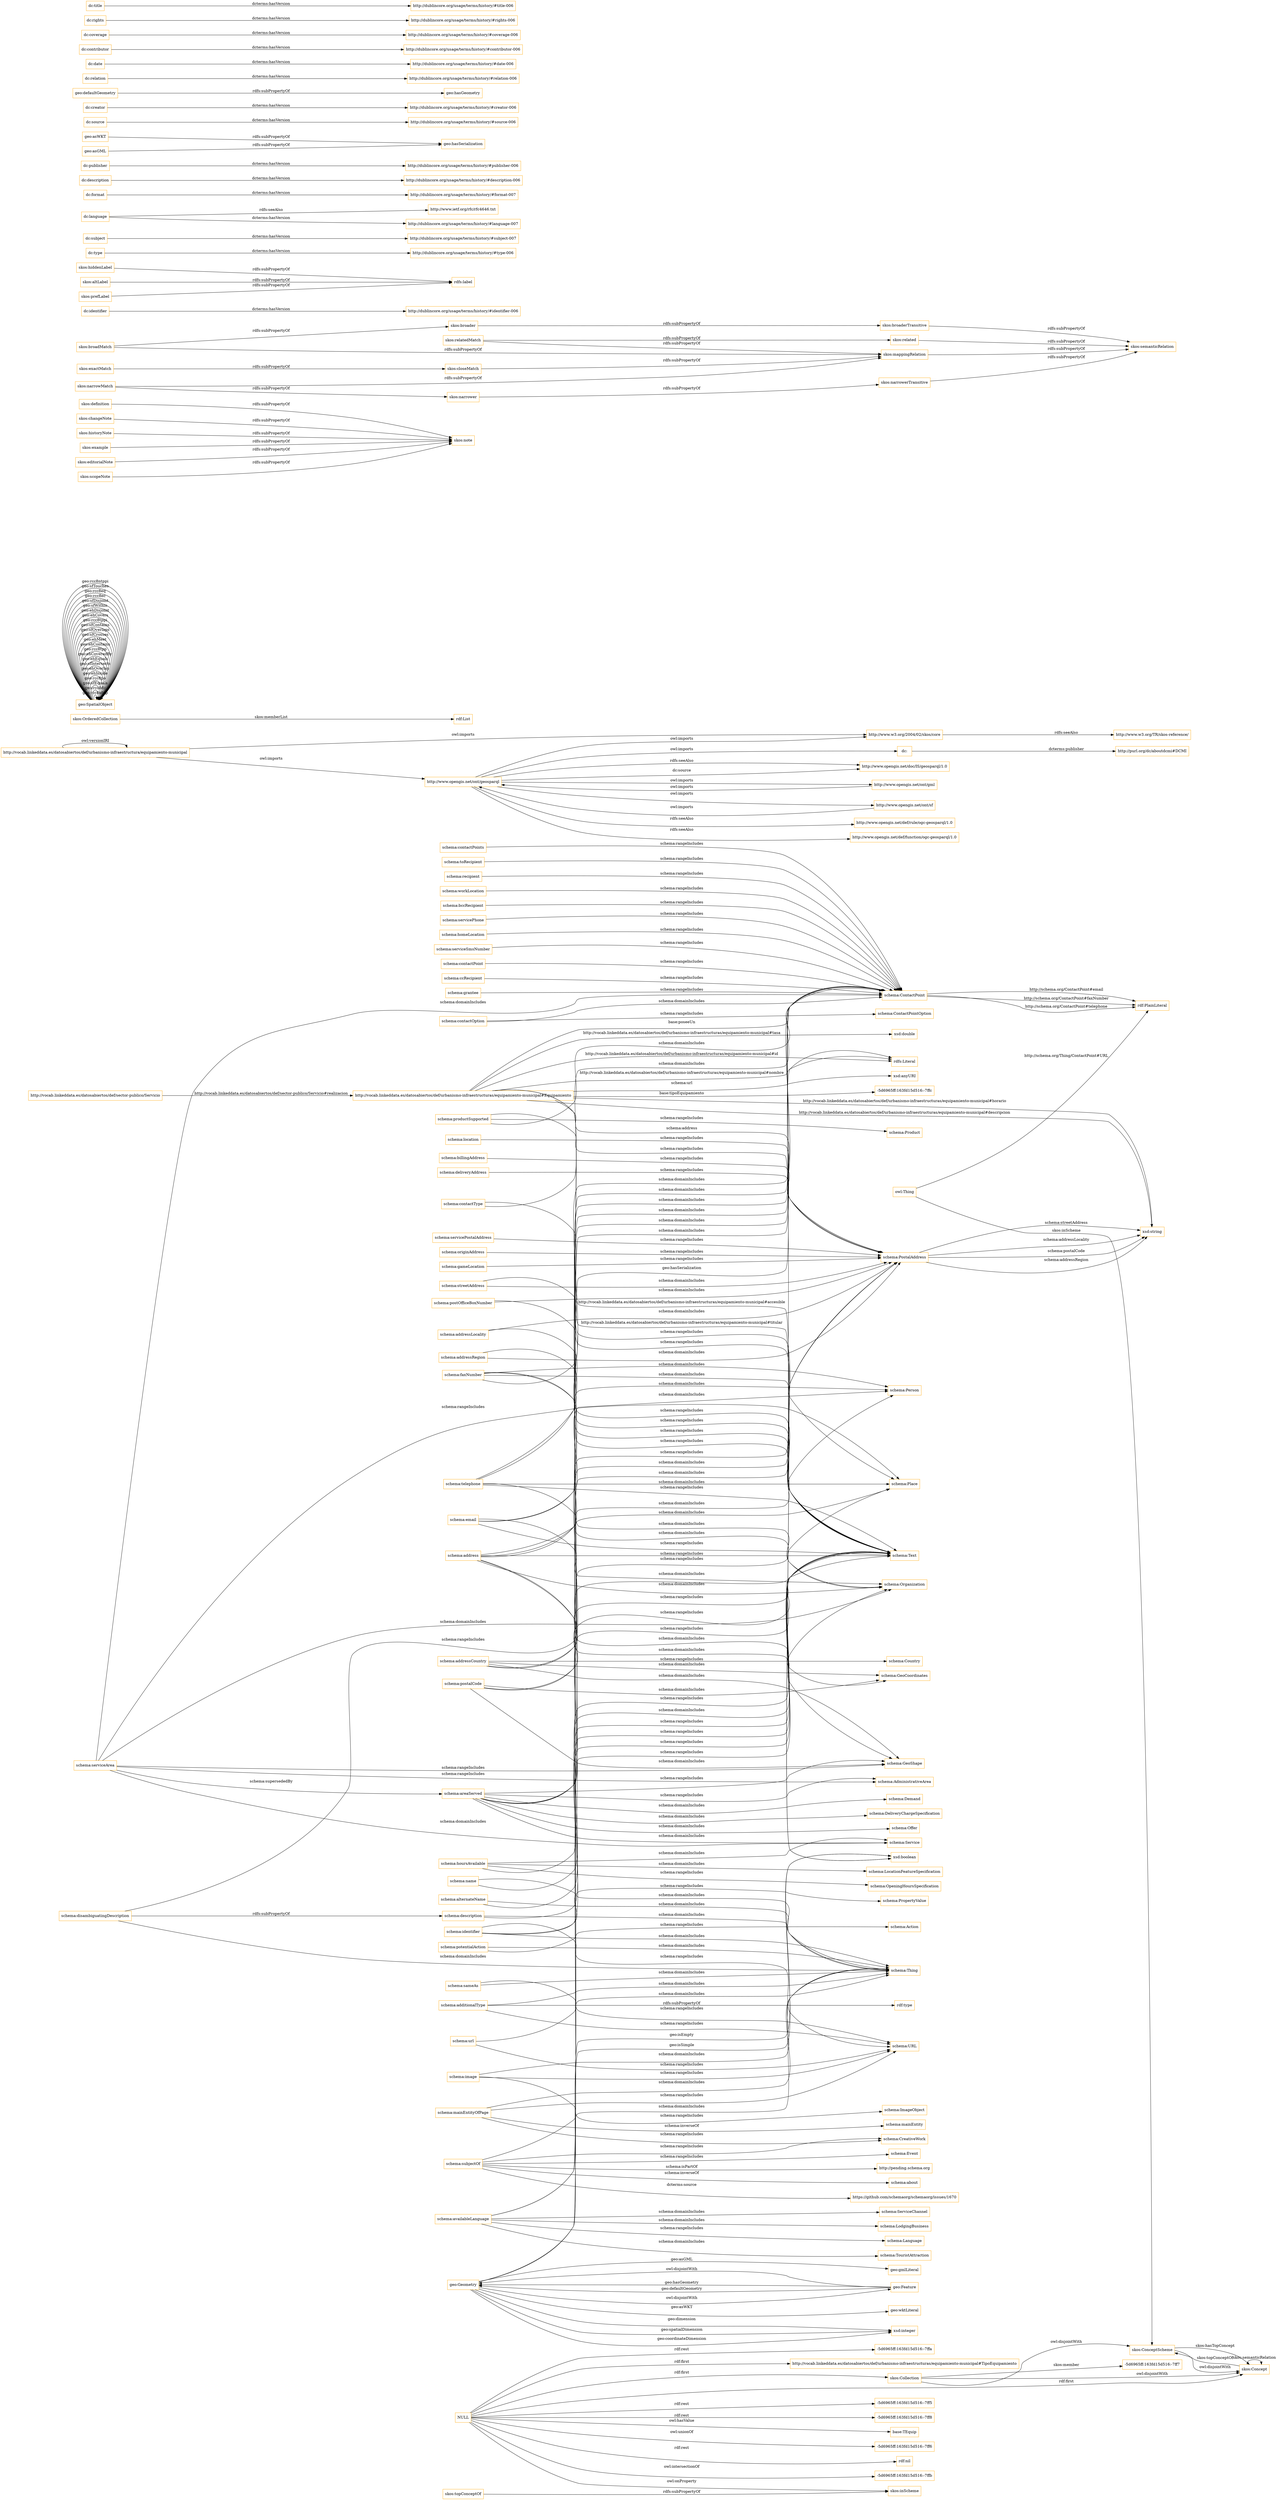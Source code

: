digraph ar2dtool_diagram { 
rankdir=LR;
size="1501"
node [shape = rectangle, color="orange"]; "http://vocab.linkeddata.es/datosabiertos/def/urbanismo-infraestructuras/equipamiento-municipal#TipoEquipamiento" "schema:PostalAddress" "schema:ContactPoint" "-5d6965ff:163fd15d516:-7ffc" "schema:Thing" "http://www.opengis.net/ont/geosparql" "http://vocab.linkeddata.es/datosabiertos/def/sector-publico/Servicio" "http://vocab.linkeddata.es/datosabiertos/def/urbanismo-infraestructuras/equipamiento-municipal#Equipamiento" "-5d6965ff:163fd15d516:-7ff7" "skos:OrderedCollection" "skos:Collection" "skos:ConceptScheme" "skos:Concept" "geo:Feature" "geo:Geometry" "geo:SpatialObject" ; /*classes style*/
	"schema:email" -> "schema:Text" [ label = "schema:rangeIncludes" ];
	"schema:email" -> "schema:Person" [ label = "schema:domainIncludes" ];
	"schema:email" -> "schema:Organization" [ label = "schema:domainIncludes" ];
	"schema:email" -> "schema:ContactPoint" [ label = "schema:domainIncludes" ];
	"skos:definition" -> "skos:note" [ label = "rdfs:subPropertyOf" ];
	"skos:relatedMatch" -> "skos:related" [ label = "rdfs:subPropertyOf" ];
	"skos:relatedMatch" -> "skos:mappingRelation" [ label = "rdfs:subPropertyOf" ];
	"schema:addressLocality" -> "schema:Text" [ label = "schema:rangeIncludes" ];
	"schema:addressLocality" -> "schema:PostalAddress" [ label = "schema:domainIncludes" ];
	"dc:identifier" -> "http://dublincore.org/usage/terms/history/#identifier-006" [ label = "dcterms:hasVersion" ];
	"schema:addressCountry" -> "schema:Text" [ label = "schema:rangeIncludes" ];
	"schema:addressCountry" -> "schema:Country" [ label = "schema:rangeIncludes" ];
	"schema:addressCountry" -> "schema:PostalAddress" [ label = "schema:domainIncludes" ];
	"schema:addressCountry" -> "schema:GeoShape" [ label = "schema:domainIncludes" ];
	"schema:addressCountry" -> "schema:GeoCoordinates" [ label = "schema:domainIncludes" ];
	"skos:changeNote" -> "skos:note" [ label = "rdfs:subPropertyOf" ];
	"http://vocab.linkeddata.es/datosabiertos/def/urbanismo-infraestructura/equipamiento-municipal" -> "http://vocab.linkeddata.es/datosabiertos/def/urbanismo-infraestructura/equipamiento-municipal" [ label = "owl:versionIRI" ];
	"http://vocab.linkeddata.es/datosabiertos/def/urbanismo-infraestructura/equipamiento-municipal" -> "http://www.w3.org/2004/02/skos/core" [ label = "owl:imports" ];
	"http://vocab.linkeddata.es/datosabiertos/def/urbanismo-infraestructura/equipamiento-municipal" -> "http://www.opengis.net/ont/geosparql" [ label = "owl:imports" ];
	"skos:hiddenLabel" -> "rdfs:label" [ label = "rdfs:subPropertyOf" ];
	"dc:type" -> "http://dublincore.org/usage/terms/history/#type-006" [ label = "dcterms:hasVersion" ];
	"skos:related" -> "skos:semanticRelation" [ label = "rdfs:subPropertyOf" ];
	"dc:subject" -> "http://dublincore.org/usage/terms/history/#subject-007" [ label = "dcterms:hasVersion" ];
	"schema:addressRegion" -> "schema:Text" [ label = "schema:rangeIncludes" ];
	"schema:addressRegion" -> "schema:PostalAddress" [ label = "schema:domainIncludes" ];
	"geo:Feature" -> "geo:Geometry" [ label = "owl:disjointWith" ];
	"dc:language" -> "http://www.ietf.org/rfc/rfc4646.txt" [ label = "rdfs:seeAlso" ];
	"dc:language" -> "http://dublincore.org/usage/terms/history/#language-007" [ label = "dcterms:hasVersion" ];
	"schema:potentialAction" -> "schema:Action" [ label = "schema:rangeIncludes" ];
	"schema:potentialAction" -> "schema:Thing" [ label = "schema:domainIncludes" ];
	"schema:contactPoints" -> "schema:ContactPoint" [ label = "schema:rangeIncludes" ];
	"schema:toRecipient" -> "schema:ContactPoint" [ label = "schema:rangeIncludes" ];
	"schema:postOfficeBoxNumber" -> "schema:Text" [ label = "schema:rangeIncludes" ];
	"schema:postOfficeBoxNumber" -> "schema:PostalAddress" [ label = "schema:domainIncludes" ];
	"schema:mainEntityOfPage" -> "schema:URL" [ label = "schema:rangeIncludes" ];
	"schema:mainEntityOfPage" -> "schema:CreativeWork" [ label = "schema:rangeIncludes" ];
	"schema:mainEntityOfPage" -> "schema:mainEntity" [ label = "schema:inverseOf" ];
	"schema:mainEntityOfPage" -> "schema:Thing" [ label = "schema:domainIncludes" ];
	"schema:disambiguatingDescription" -> "schema:description" [ label = "rdfs:subPropertyOf" ];
	"schema:disambiguatingDescription" -> "schema:Text" [ label = "schema:rangeIncludes" ];
	"schema:disambiguatingDescription" -> "schema:Thing" [ label = "schema:domainIncludes" ];
	"dc:format" -> "http://dublincore.org/usage/terms/history/#format-007" [ label = "dcterms:hasVersion" ];
	"schema:name" -> "schema:Text" [ label = "schema:rangeIncludes" ];
	"schema:name" -> "schema:Thing" [ label = "schema:domainIncludes" ];
	"schema:location" -> "schema:PostalAddress" [ label = "schema:rangeIncludes" ];
	"skos:ConceptScheme" -> "skos:Concept" [ label = "owl:disjointWith" ];
	"schema:productSupported" -> "schema:Text" [ label = "schema:rangeIncludes" ];
	"schema:productSupported" -> "schema:Product" [ label = "schema:rangeIncludes" ];
	"schema:productSupported" -> "schema:ContactPoint" [ label = "schema:domainIncludes" ];
	"schema:recipient" -> "schema:ContactPoint" [ label = "schema:rangeIncludes" ];
	"schema:contactType" -> "schema:Text" [ label = "schema:rangeIncludes" ];
	"schema:contactType" -> "schema:ContactPoint" [ label = "schema:domainIncludes" ];
	"skos:altLabel" -> "rdfs:label" [ label = "rdfs:subPropertyOf" ];
	"dc:" -> "http://purl.org/dc/aboutdcmi#DCMI" [ label = "dcterms:publisher" ];
	"schema:billingAddress" -> "schema:PostalAddress" [ label = "schema:rangeIncludes" ];
	"dc:description" -> "http://dublincore.org/usage/terms/history/#description-006" [ label = "dcterms:hasVersion" ];
	"skos:broader" -> "skos:broaderTransitive" [ label = "rdfs:subPropertyOf" ];
	"dc:publisher" -> "http://dublincore.org/usage/terms/history/#publisher-006" [ label = "dcterms:hasVersion" ];
	"geo:asWKT" -> "geo:hasSerialization" [ label = "rdfs:subPropertyOf" ];
	"skos:narrower" -> "skos:narrowerTransitive" [ label = "rdfs:subPropertyOf" ];
	"schema:workLocation" -> "schema:ContactPoint" [ label = "schema:rangeIncludes" ];
	"schema:postalCode" -> "schema:Text" [ label = "schema:rangeIncludes" ];
	"schema:postalCode" -> "schema:PostalAddress" [ label = "schema:domainIncludes" ];
	"schema:postalCode" -> "schema:GeoShape" [ label = "schema:domainIncludes" ];
	"schema:postalCode" -> "schema:GeoCoordinates" [ label = "schema:domainIncludes" ];
	"dc:source" -> "http://dublincore.org/usage/terms/history/#source-006" [ label = "dcterms:hasVersion" ];
	"skos:broaderTransitive" -> "skos:semanticRelation" [ label = "rdfs:subPropertyOf" ];
	"dc:creator" -> "http://dublincore.org/usage/terms/history/#creator-006" [ label = "dcterms:hasVersion" ];
	"schema:deliveryAddress" -> "schema:PostalAddress" [ label = "schema:rangeIncludes" ];
	"schema:sameAs" -> "schema:URL" [ label = "schema:rangeIncludes" ];
	"schema:sameAs" -> "schema:Thing" [ label = "schema:domainIncludes" ];
	"schema:faxNumber" -> "schema:Text" [ label = "schema:rangeIncludes" ];
	"schema:faxNumber" -> "schema:Place" [ label = "schema:domainIncludes" ];
	"schema:faxNumber" -> "schema:Person" [ label = "schema:domainIncludes" ];
	"schema:faxNumber" -> "schema:Organization" [ label = "schema:domainIncludes" ];
	"schema:faxNumber" -> "schema:ContactPoint" [ label = "schema:domainIncludes" ];
	"skos:historyNote" -> "skos:note" [ label = "rdfs:subPropertyOf" ];
	"schema:serviceArea" -> "schema:areaServed" [ label = "schema:supersededBy" ];
	"schema:serviceArea" -> "schema:Place" [ label = "schema:rangeIncludes" ];
	"schema:serviceArea" -> "schema:GeoShape" [ label = "schema:rangeIncludes" ];
	"schema:serviceArea" -> "schema:AdministrativeArea" [ label = "schema:rangeIncludes" ];
	"schema:serviceArea" -> "schema:Service" [ label = "schema:domainIncludes" ];
	"schema:serviceArea" -> "schema:Organization" [ label = "schema:domainIncludes" ];
	"schema:serviceArea" -> "schema:ContactPoint" [ label = "schema:domainIncludes" ];
	"schema:contactOption" -> "schema:ContactPointOption" [ label = "schema:rangeIncludes" ];
	"schema:contactOption" -> "schema:ContactPoint" [ label = "schema:domainIncludes" ];
	"schema:description" -> "schema:Text" [ label = "schema:rangeIncludes" ];
	"schema:description" -> "schema:Thing" [ label = "schema:domainIncludes" ];
	"geo:asGML" -> "geo:hasSerialization" [ label = "rdfs:subPropertyOf" ];
	"schema:servicePostalAddress" -> "schema:PostalAddress" [ label = "schema:rangeIncludes" ];
	"schema:additionalType" -> "rdf:type" [ label = "rdfs:subPropertyOf" ];
	"schema:additionalType" -> "schema:URL" [ label = "schema:rangeIncludes" ];
	"schema:additionalType" -> "schema:Thing" [ label = "schema:domainIncludes" ];
	"skos:broadMatch" -> "skos:broader" [ label = "rdfs:subPropertyOf" ];
	"skos:broadMatch" -> "skos:mappingRelation" [ label = "rdfs:subPropertyOf" ];
	"http://www.opengis.net/ont/geosparql" -> "http://www.opengis.net/doc/IS/geosparql/1.0" [ label = "rdfs:seeAlso" ];
	"http://www.opengis.net/ont/geosparql" -> "http://www.opengis.net/ont/gml" [ label = "owl:imports" ];
	"http://www.opengis.net/ont/geosparql" -> "http://www.opengis.net/ont/sf" [ label = "owl:imports" ];
	"http://www.opengis.net/ont/geosparql" -> "http://www.opengis.net/def/rule/ogc-geosparql/1.0" [ label = "rdfs:seeAlso" ];
	"http://www.opengis.net/ont/geosparql" -> "http://www.opengis.net/doc/IS/geosparql/1.0" [ label = "dc:source" ];
	"http://www.opengis.net/ont/geosparql" -> "dc:" [ label = "owl:imports" ];
	"http://www.opengis.net/ont/geosparql" -> "http://www.w3.org/2004/02/skos/core" [ label = "owl:imports" ];
	"http://www.opengis.net/ont/geosparql" -> "http://www.opengis.net/def/function/ogc-geosparql/1.0" [ label = "rdfs:seeAlso" ];
	"http://www.opengis.net/ont/sf" -> "http://www.opengis.net/ont/geosparql" [ label = "owl:imports" ];
	"http://www.w3.org/2004/02/skos/core" -> "http://www.w3.org/TR/skos-reference/" [ label = "rdfs:seeAlso" ];
	"schema:url" -> "schema:URL" [ label = "schema:rangeIncludes" ];
	"schema:url" -> "schema:Thing" [ label = "schema:domainIncludes" ];
	"schema:originAddress" -> "schema:PostalAddress" [ label = "schema:rangeIncludes" ];
	"schema:streetAddress" -> "schema:Text" [ label = "schema:rangeIncludes" ];
	"schema:streetAddress" -> "schema:PostalAddress" [ label = "schema:domainIncludes" ];
	"schema:gameLocation" -> "schema:PostalAddress" [ label = "schema:rangeIncludes" ];
	"schema:bccRecipient" -> "schema:ContactPoint" [ label = "schema:rangeIncludes" ];
	"schema:identifier" -> "schema:URL" [ label = "schema:rangeIncludes" ];
	"schema:identifier" -> "schema:Text" [ label = "schema:rangeIncludes" ];
	"schema:identifier" -> "schema:PropertyValue" [ label = "schema:rangeIncludes" ];
	"schema:identifier" -> "schema:Thing" [ label = "schema:domainIncludes" ];
	"skos:narrowerTransitive" -> "skos:semanticRelation" [ label = "rdfs:subPropertyOf" ];
	"schema:alternateName" -> "schema:Text" [ label = "schema:rangeIncludes" ];
	"schema:alternateName" -> "schema:Thing" [ label = "schema:domainIncludes" ];
	"NULL" -> "-5d6965ff:163fd15d516:-7ff5" [ label = "rdf:rest" ];
	"NULL" -> "-5d6965ff:163fd15d516:-7ff8" [ label = "rdf:rest" ];
	"NULL" -> "base:TEquip" [ label = "owl:hasValue" ];
	"NULL" -> "-5d6965ff:163fd15d516:-7ff6" [ label = "owl:unionOf" ];
	"NULL" -> "skos:Concept" [ label = "rdf:first" ];
	"NULL" -> "http://vocab.linkeddata.es/datosabiertos/def/urbanismo-infraestructuras/equipamiento-municipal#TipoEquipamiento" [ label = "rdf:first" ];
	"NULL" -> "rdf:nil" [ label = "rdf:rest" ];
	"NULL" -> "-5d6965ff:163fd15d516:-7ffb" [ label = "owl:intersectionOf" ];
	"NULL" -> "-5d6965ff:163fd15d516:-7ffa" [ label = "rdf:rest" ];
	"NULL" -> "skos:Collection" [ label = "rdf:first" ];
	"NULL" -> "skos:inScheme" [ label = "owl:onProperty" ];
	"schema:servicePhone" -> "schema:ContactPoint" [ label = "schema:rangeIncludes" ];
	"geo:defaultGeometry" -> "geo:hasGeometry" [ label = "rdfs:subPropertyOf" ];
	"skos:prefLabel" -> "rdfs:label" [ label = "rdfs:subPropertyOf" ];
	"dc:relation" -> "http://dublincore.org/usage/terms/history/#relation-006" [ label = "dcterms:hasVersion" ];
	"skos:narrowMatch" -> "skos:narrower" [ label = "rdfs:subPropertyOf" ];
	"skos:narrowMatch" -> "skos:mappingRelation" [ label = "rdfs:subPropertyOf" ];
	"schema:homeLocation" -> "schema:ContactPoint" [ label = "schema:rangeIncludes" ];
	"skos:example" -> "skos:note" [ label = "rdfs:subPropertyOf" ];
	"schema:serviceSmsNumber" -> "schema:ContactPoint" [ label = "schema:rangeIncludes" ];
	"schema:contactPoint" -> "schema:ContactPoint" [ label = "schema:rangeIncludes" ];
	"schema:ccRecipient" -> "schema:ContactPoint" [ label = "schema:rangeIncludes" ];
	"dc:date" -> "http://dublincore.org/usage/terms/history/#date-006" [ label = "dcterms:hasVersion" ];
	"schema:grantee" -> "schema:ContactPoint" [ label = "schema:rangeIncludes" ];
	"schema:areaServed" -> "schema:Demand" [ label = "schema:domainIncludes" ];
	"schema:areaServed" -> "schema:Place" [ label = "schema:rangeIncludes" ];
	"schema:areaServed" -> "schema:Organization" [ label = "schema:domainIncludes" ];
	"schema:areaServed" -> "schema:AdministrativeArea" [ label = "schema:rangeIncludes" ];
	"schema:areaServed" -> "schema:GeoShape" [ label = "schema:rangeIncludes" ];
	"schema:areaServed" -> "schema:DeliveryChargeSpecification" [ label = "schema:domainIncludes" ];
	"schema:areaServed" -> "schema:Offer" [ label = "schema:domainIncludes" ];
	"schema:areaServed" -> "schema:Text" [ label = "schema:rangeIncludes" ];
	"schema:areaServed" -> "schema:ContactPoint" [ label = "schema:domainIncludes" ];
	"schema:areaServed" -> "schema:Service" [ label = "schema:domainIncludes" ];
	"geo:Geometry" -> "geo:Feature" [ label = "owl:disjointWith" ];
	"skos:mappingRelation" -> "skos:semanticRelation" [ label = "rdfs:subPropertyOf" ];
	"schema:telephone" -> "schema:Text" [ label = "schema:rangeIncludes" ];
	"schema:telephone" -> "schema:Place" [ label = "schema:domainIncludes" ];
	"schema:telephone" -> "schema:Person" [ label = "schema:domainIncludes" ];
	"schema:telephone" -> "schema:Organization" [ label = "schema:domainIncludes" ];
	"schema:telephone" -> "schema:ContactPoint" [ label = "schema:domainIncludes" ];
	"skos:Collection" -> "skos:ConceptScheme" [ label = "owl:disjointWith" ];
	"skos:Collection" -> "skos:Concept" [ label = "owl:disjointWith" ];
	"skos:topConceptOf" -> "skos:inScheme" [ label = "rdfs:subPropertyOf" ];
	"schema:address" -> "schema:Place" [ label = "schema:domainIncludes" ];
	"schema:address" -> "schema:Person" [ label = "schema:domainIncludes" ];
	"schema:address" -> "schema:PostalAddress" [ label = "schema:rangeIncludes" ];
	"schema:address" -> "schema:GeoCoordinates" [ label = "schema:domainIncludes" ];
	"schema:address" -> "schema:Organization" [ label = "schema:domainIncludes" ];
	"schema:address" -> "schema:Text" [ label = "schema:rangeIncludes" ];
	"schema:address" -> "schema:GeoShape" [ label = "schema:domainIncludes" ];
	"skos:exactMatch" -> "skos:closeMatch" [ label = "rdfs:subPropertyOf" ];
	"schema:hoursAvailable" -> "schema:OpeningHoursSpecification" [ label = "schema:rangeIncludes" ];
	"schema:hoursAvailable" -> "schema:Service" [ label = "schema:domainIncludes" ];
	"schema:hoursAvailable" -> "schema:LocationFeatureSpecification" [ label = "schema:domainIncludes" ];
	"schema:hoursAvailable" -> "schema:ContactPoint" [ label = "schema:domainIncludes" ];
	"dc:contributor" -> "http://dublincore.org/usage/terms/history/#contributor-006" [ label = "dcterms:hasVersion" ];
	"dc:coverage" -> "http://dublincore.org/usage/terms/history/#coverage-006" [ label = "dcterms:hasVersion" ];
	"skos:editorialNote" -> "skos:note" [ label = "rdfs:subPropertyOf" ];
	"skos:closeMatch" -> "skos:mappingRelation" [ label = "rdfs:subPropertyOf" ];
	"schema:availableLanguage" -> "schema:Text" [ label = "schema:rangeIncludes" ];
	"schema:availableLanguage" -> "schema:Language" [ label = "schema:rangeIncludes" ];
	"schema:availableLanguage" -> "schema:TouristAttraction" [ label = "schema:domainIncludes" ];
	"schema:availableLanguage" -> "schema:ServiceChannel" [ label = "schema:domainIncludes" ];
	"schema:availableLanguage" -> "schema:LodgingBusiness" [ label = "schema:domainIncludes" ];
	"schema:availableLanguage" -> "schema:ContactPoint" [ label = "schema:domainIncludes" ];
	"dc:rights" -> "http://dublincore.org/usage/terms/history/#rights-006" [ label = "dcterms:hasVersion" ];
	"schema:subjectOf" -> "schema:Event" [ label = "schema:rangeIncludes" ];
	"schema:subjectOf" -> "schema:CreativeWork" [ label = "schema:rangeIncludes" ];
	"schema:subjectOf" -> "http://pending.schema.org" [ label = "schema:isPartOf" ];
	"schema:subjectOf" -> "schema:about" [ label = "schema:inverseOf" ];
	"schema:subjectOf" -> "schema:Thing" [ label = "schema:domainIncludes" ];
	"schema:subjectOf" -> "https://github.com/schemaorg/schemaorg/issues/1670" [ label = "dcterms:source" ];
	"dc:title" -> "http://dublincore.org/usage/terms/history/#title-006" [ label = "dcterms:hasVersion" ];
	"schema:image" -> "schema:URL" [ label = "schema:rangeIncludes" ];
	"schema:image" -> "schema:ImageObject" [ label = "schema:rangeIncludes" ];
	"schema:image" -> "schema:Thing" [ label = "schema:domainIncludes" ];
	"http://www.opengis.net/ont/gml" -> "http://www.opengis.net/ont/geosparql" [ label = "owl:imports" ];
	"skos:scopeNote" -> "skos:note" [ label = "rdfs:subPropertyOf" ];
	"geo:SpatialObject" -> "geo:SpatialObject" [ label = "geo:rcc8ntpp" ];
	"http://vocab.linkeddata.es/datosabiertos/def/urbanismo-infraestructuras/equipamiento-municipal#Equipamiento" -> "xsd:double" [ label = "http://vocab.linkeddata.es/datosabiertos/def/urbanismo-infraestructuras/equipamiento-municipal#tasa" ];
	"geo:Feature" -> "geo:Geometry" [ label = "geo:hasGeometry" ];
	"owl:Thing" -> "rdf:PlainLiteral" [ label = "http://schema.org/Thing/ContactPoint#URL" ];
	"http://vocab.linkeddata.es/datosabiertos/def/urbanismo-infraestructuras/equipamiento-municipal#Equipamiento" -> "rdfs:Literal" [ label = "http://vocab.linkeddata.es/datosabiertos/def/urbanismo-infraestructuras/equipamiento-municipal#id" ];
	"geo:SpatialObject" -> "geo:SpatialObject" [ label = "geo:rcc8dc" ];
	"geo:SpatialObject" -> "geo:SpatialObject" [ label = "geo:sfEquals" ];
	"geo:SpatialObject" -> "geo:SpatialObject" [ label = "geo:rcc8po" ];
	"http://vocab.linkeddata.es/datosabiertos/def/urbanismo-infraestructuras/equipamiento-municipal#Equipamiento" -> "xsd:anyURI" [ label = "schema:url" ];
	"owl:Thing" -> "skos:ConceptScheme" [ label = "skos:inScheme" ];
	"schema:PostalAddress" -> "xsd:string" [ label = "schema:addressLocality" ];
	"skos:OrderedCollection" -> "rdf:List" [ label = "skos:memberList" ];
	"http://vocab.linkeddata.es/datosabiertos/def/urbanismo-infraestructuras/equipamiento-municipal#Equipamiento" -> "rdfs:Literal" [ label = "http://vocab.linkeddata.es/datosabiertos/def/urbanismo-infraestructuras/equipamiento-municipal#nombre" ];
	"http://vocab.linkeddata.es/datosabiertos/def/urbanismo-infraestructuras/equipamiento-municipal#Equipamiento" -> "xsd:string" [ label = "http://vocab.linkeddata.es/datosabiertos/def/urbanismo-infraestructuras/equipamiento-municipal#horario" ];
	"geo:SpatialObject" -> "geo:SpatialObject" [ label = "geo:ehInside" ];
	"geo:Geometry" -> "xsd:boolean" [ label = "geo:isEmpty" ];
	"geo:Feature" -> "geo:Geometry" [ label = "geo:defaultGeometry" ];
	"http://vocab.linkeddata.es/datosabiertos/def/urbanismo-infraestructuras/equipamiento-municipal#Equipamiento" -> "xsd:string" [ label = "http://vocab.linkeddata.es/datosabiertos/def/urbanismo-infraestructuras/equipamiento-municipal#descripcion" ];
	"geo:SpatialObject" -> "geo:SpatialObject" [ label = "geo:ehOverlap" ];
	"geo:Geometry" -> "geo:wktLiteral" [ label = "geo:asWKT" ];
	"geo:Geometry" -> "xsd:integer" [ label = "geo:coordinateDimension" ];
	"geo:SpatialObject" -> "geo:SpatialObject" [ label = "geo:sfIntersects" ];
	"http://vocab.linkeddata.es/datosabiertos/def/urbanismo-infraestructuras/equipamiento-municipal#Equipamiento" -> "xsd:boolean" [ label = "http://vocab.linkeddata.es/datosabiertos/def/urbanismo-infraestructuras/equipamiento-municipal#titular" ];
	"geo:SpatialObject" -> "geo:SpatialObject" [ label = "geo:ehEquals" ];
	"geo:Geometry" -> "xsd:integer" [ label = "geo:dimension" ];
	"geo:SpatialObject" -> "geo:SpatialObject" [ label = "geo:ehCoveredBy" ];
	"http://vocab.linkeddata.es/datosabiertos/def/urbanismo-infraestructuras/equipamiento-municipal#Equipamiento" -> "schema:ContactPoint" [ label = "base:poseeUn" ];
	"geo:SpatialObject" -> "geo:SpatialObject" [ label = "geo:rcc8tpp" ];
	"skos:Concept" -> "skos:Concept" [ label = "skos:semanticRelation" ];
	"geo:SpatialObject" -> "geo:SpatialObject" [ label = "geo:ehContains" ];
	"geo:SpatialObject" -> "geo:SpatialObject" [ label = "geo:ehMeet" ];
	"geo:SpatialObject" -> "geo:SpatialObject" [ label = "geo:sfCrosses" ];
	"geo:SpatialObject" -> "geo:SpatialObject" [ label = "geo:sfOverlaps" ];
	"http://vocab.linkeddata.es/datosabiertos/def/sector-publico/Servicio" -> "http://vocab.linkeddata.es/datosabiertos/def/urbanismo-infraestructuras/equipamiento-municipal#Equipamiento" [ label = "http://vocab.linkeddata.es/datosabiertos/def/sector-publico/Servicio#realizacion" ];
	"geo:Geometry" -> "geo:gmlLiteral" [ label = "geo:asGML" ];
	"schema:PostalAddress" -> "xsd:string" [ label = "schema:postalCode" ];
	"skos:ConceptScheme" -> "skos:Concept" [ label = "skos:hasTopConcept" ];
	"geo:SpatialObject" -> "geo:SpatialObject" [ label = "geo:sfContains" ];
	"schema:ContactPoint" -> "rdf:PlainLiteral" [ label = "http://schema.org/ContactPoint#faxNumber" ];
	"geo:Geometry" -> "xsd:integer" [ label = "geo:spatialDimension" ];
	"geo:Geometry" -> "xsd:boolean" [ label = "geo:isSimple" ];
	"geo:SpatialObject" -> "geo:SpatialObject" [ label = "geo:rcc8tppi" ];
	"geo:SpatialObject" -> "geo:SpatialObject" [ label = "geo:ehCovers" ];
	"http://vocab.linkeddata.es/datosabiertos/def/urbanismo-infraestructuras/equipamiento-municipal#Equipamiento" -> "schema:PostalAddress" [ label = "schema:address" ];
	"http://vocab.linkeddata.es/datosabiertos/def/urbanismo-infraestructuras/equipamiento-municipal#Equipamiento" -> "xsd:boolean" [ label = "http://vocab.linkeddata.es/datosabiertos/def/urbanismo-infraestructuras/equipamiento-municipal#accesible" ];
	"geo:Geometry" -> "rdfs:Literal" [ label = "geo:hasSerialization" ];
	"geo:SpatialObject" -> "geo:SpatialObject" [ label = "geo:ehDisjoint" ];
	"schema:ContactPoint" -> "rdf:PlainLiteral" [ label = "http://schema.org/ContactPoint#telephone" ];
	"http://vocab.linkeddata.es/datosabiertos/def/urbanismo-infraestructuras/equipamiento-municipal#Equipamiento" -> "-5d6965ff:163fd15d516:-7ffc" [ label = "base:tipoEquipamiento" ];
	"geo:SpatialObject" -> "geo:SpatialObject" [ label = "geo:sfWithin" ];
	"geo:SpatialObject" -> "geo:SpatialObject" [ label = "geo:sfDisjoint" ];
	"skos:Concept" -> "skos:ConceptScheme" [ label = "skos:topConceptOf" ];
	"schema:PostalAddress" -> "xsd:string" [ label = "schema:addressRegion" ];
	"skos:Collection" -> "-5d6965ff:163fd15d516:-7ff7" [ label = "skos:member" ];
	"geo:SpatialObject" -> "geo:SpatialObject" [ label = "geo:rcc8ec" ];
	"geo:SpatialObject" -> "geo:SpatialObject" [ label = "geo:rcc8eq" ];
	"geo:SpatialObject" -> "geo:SpatialObject" [ label = "geo:sfTouches" ];
	"geo:SpatialObject" -> "geo:SpatialObject" [ label = "geo:rcc8ntppi" ];
	"schema:ContactPoint" -> "rdf:PlainLiteral" [ label = "http://schema.org/ContactPoint#email" ];
	"schema:PostalAddress" -> "xsd:string" [ label = "schema:streetAddress" ];

}
